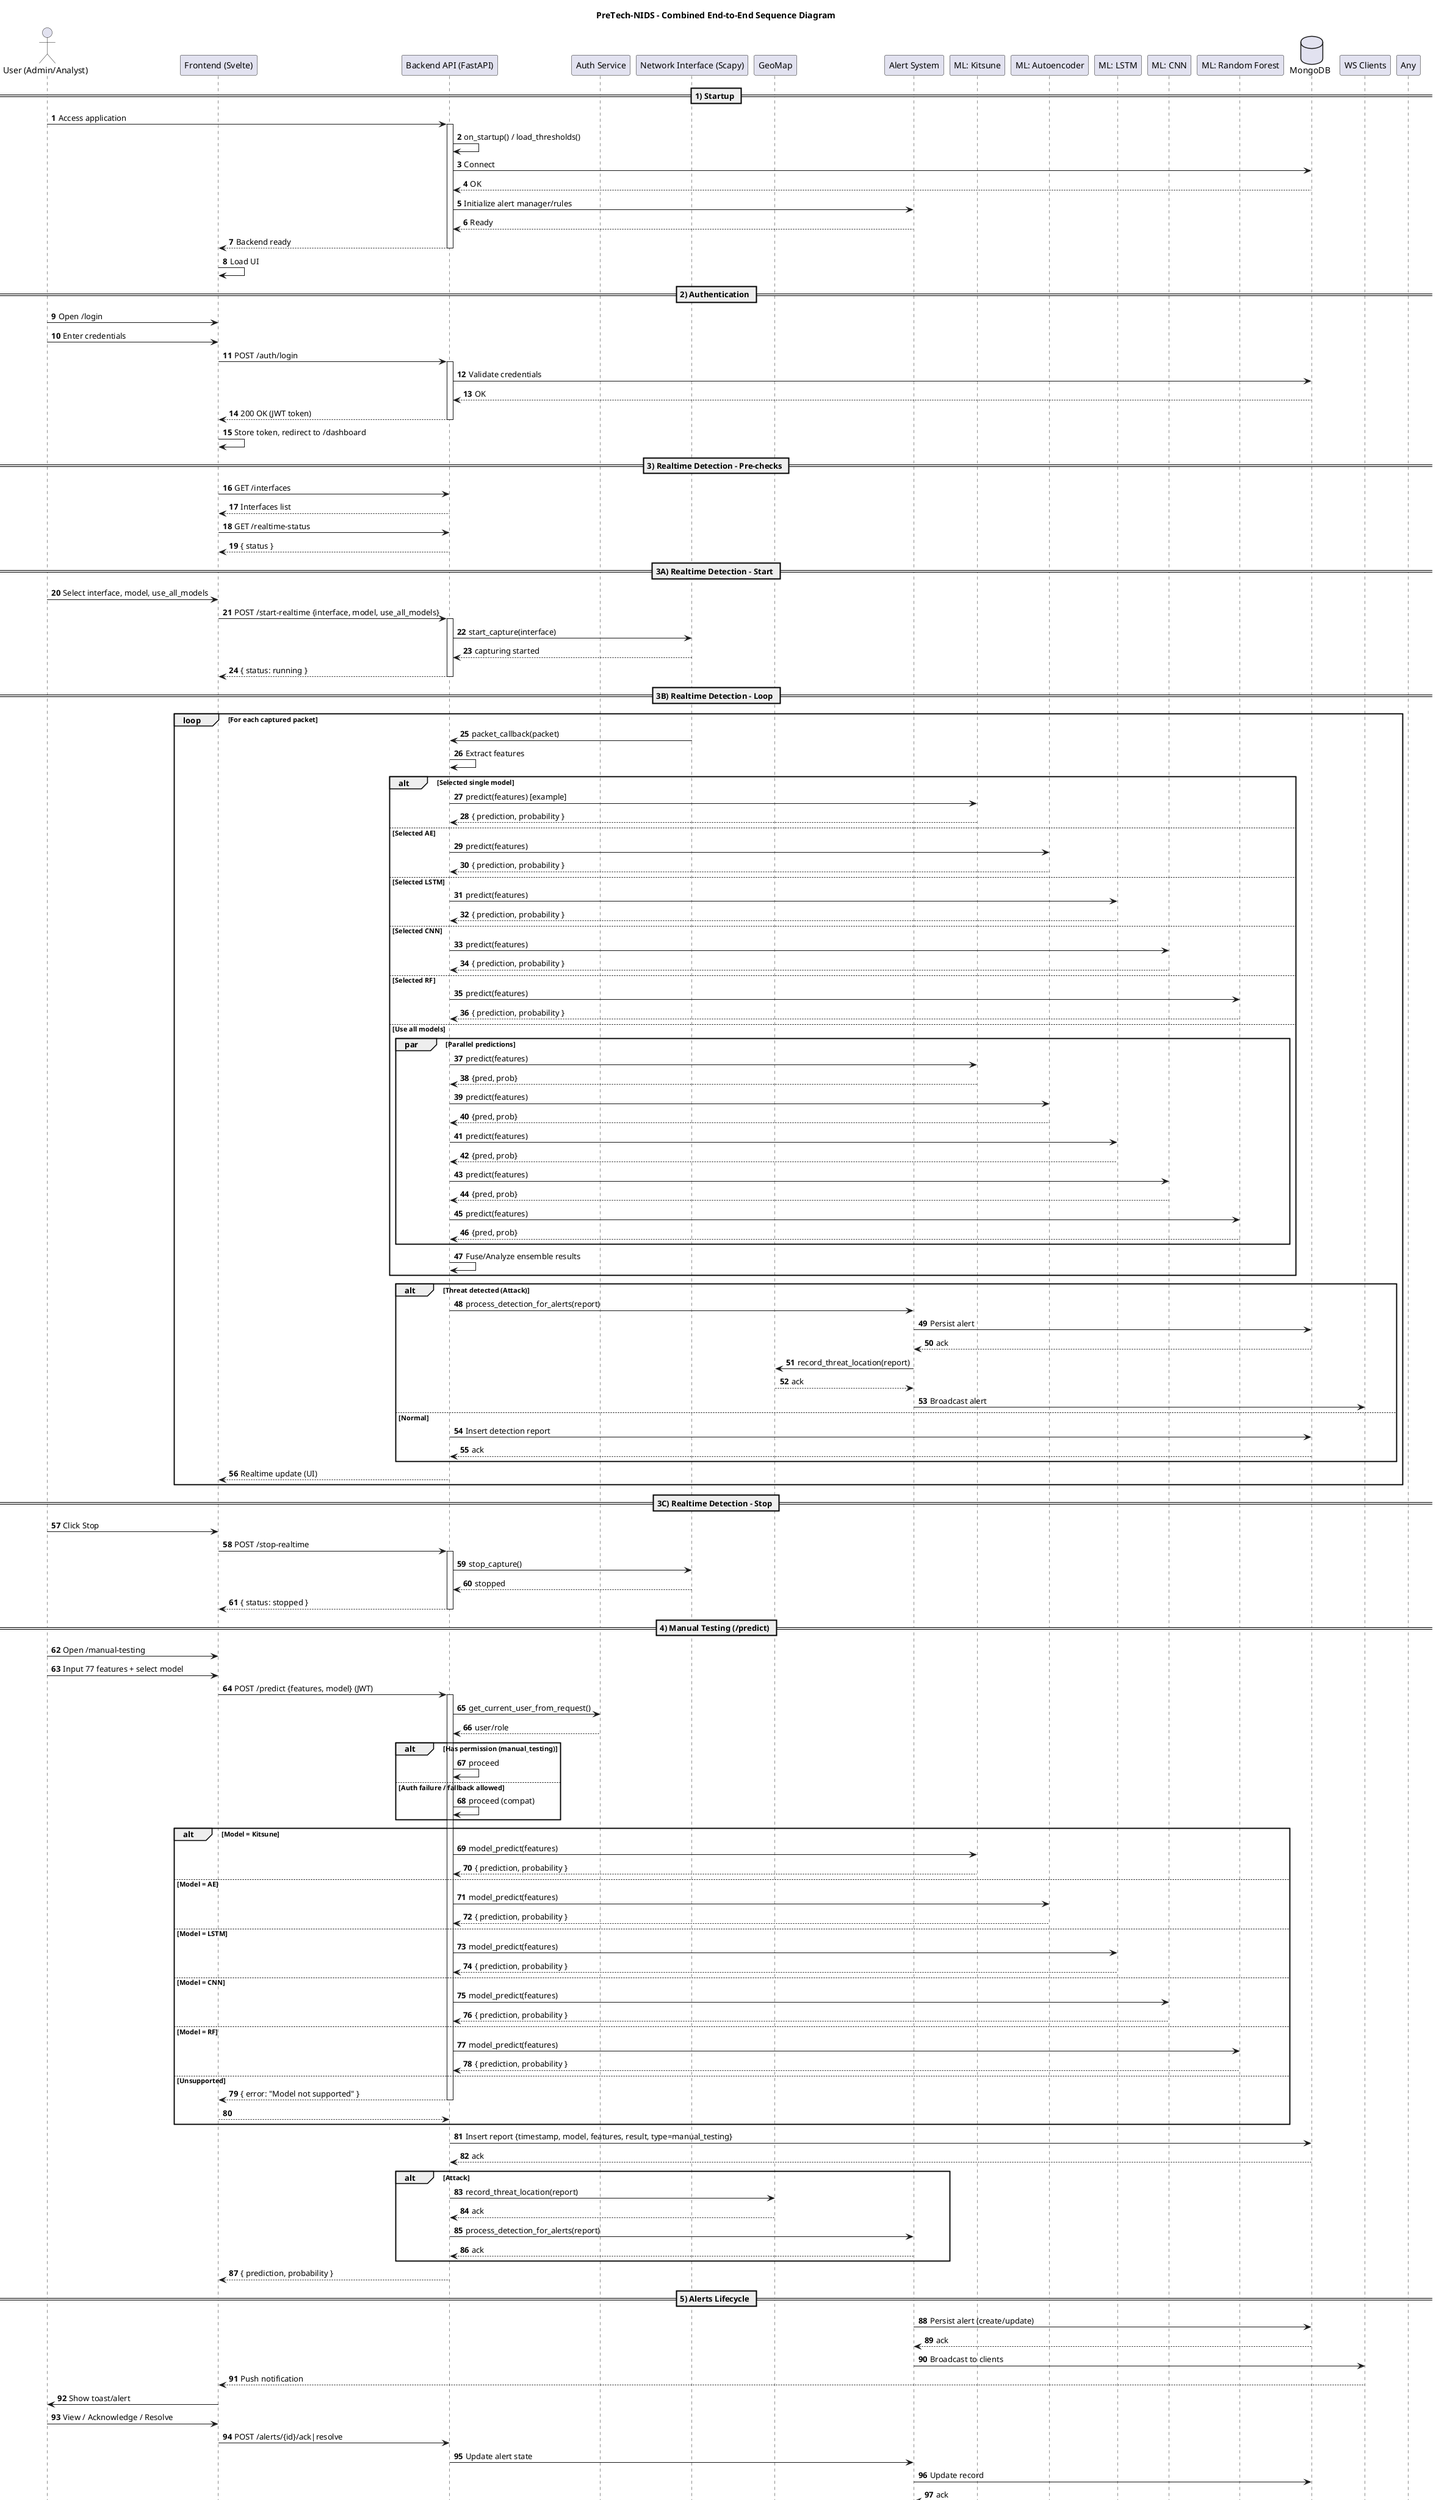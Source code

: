@startuml
title PreTech-NIDS - Combined End-to-End Sequence Diagram
autonumber

actor U as "User (Admin/Analyst)"
participant FE as "Frontend (Svelte)"
participant BE as "Backend API (FastAPI)"
participant AUTH as "Auth Service"
participant NET as "Network Interface (Scapy)"
participant GM as "GeoMap"
participant AS as "Alert System"
participant KITSUNE as "ML: Kitsune"
participant AE as "ML: Autoencoder"
participant LSTM as "ML: LSTM"
participant CNN as "ML: CNN"
participant RF as "ML: Random Forest"
database DB as "MongoDB"
participant WS as "WS Clients"

== 1) Startup ==
U -> BE : Access application
activate BE
BE -> BE : on_startup() / load_thresholds()
BE -> DB : Connect
DB --> BE : OK
BE -> AS : Initialize alert manager/rules
AS --> BE : Ready
BE --> FE : Backend ready
deactivate BE
FE -> FE : Load UI

== 2) Authentication ==
U -> FE : Open /login
U -> FE : Enter credentials
FE -> BE : POST /auth/login
activate BE
BE -> DB : Validate credentials
DB --> BE : OK
BE --> FE : 200 OK (JWT token)
deactivate BE
FE -> FE : Store token, redirect to /dashboard

== 3) Realtime Detection - Pre-checks ==
FE -> BE : GET /interfaces
BE --> FE : Interfaces list
FE -> BE : GET /realtime-status
BE --> FE : { status }

== 3A) Realtime Detection - Start ==
U -> FE : Select interface, model, use_all_models
FE -> BE : POST /start-realtime {interface, model, use_all_models}
activate BE
BE -> NET : start_capture(interface)
NET --> BE : capturing started
BE --> FE : { status: running }
deactivate BE

== 3B) Realtime Detection - Loop ==
loop For each captured packet
  NET -> BE : packet_callback(packet)
  BE -> BE : Extract features

  alt Selected single model
    BE -> KITSUNE : predict(features) [example]
    KITSUNE --> BE : { prediction, probability }
  else Selected AE
    BE -> AE : predict(features)
    AE --> BE : { prediction, probability }
  else Selected LSTM
    BE -> LSTM : predict(features)
    LSTM --> BE : { prediction, probability }
  else Selected CNN
    BE -> CNN : predict(features)
    CNN --> BE : { prediction, probability }
  else Selected RF
    BE -> RF : predict(features)
    RF --> BE : { prediction, probability }
  else Use all models
    par Parallel predictions
      BE -> KITSUNE : predict(features)
      KITSUNE --> BE : {pred, prob}
      BE -> AE : predict(features)
      AE --> BE : {pred, prob}
      BE -> LSTM : predict(features)
      LSTM --> BE : {pred, prob}
      BE -> CNN : predict(features)
      CNN --> BE : {pred, prob}
      BE -> RF : predict(features)
      RF --> BE : {pred, prob}
    end
    BE -> BE : Fuse/Analyze ensemble results
  end

  alt Threat detected (Attack)
    BE -> AS : process_detection_for_alerts(report)
    AS -> DB : Persist alert
    DB --> AS : ack
    AS -> GM : record_threat_location(report)
    GM --> AS : ack
    AS -> WS : Broadcast alert
  else Normal
    BE -> DB : Insert detection report
    DB --> BE : ack
  end

  BE --> FE : Realtime update (UI)
end

== 3C) Realtime Detection - Stop ==
U -> FE : Click Stop
FE -> BE : POST /stop-realtime
activate BE
BE -> NET : stop_capture()
NET --> BE : stopped
BE --> FE : { status: stopped }
deactivate BE

== 4) Manual Testing (/predict) ==
U -> FE : Open /manual-testing
U -> FE : Input 77 features + select model
FE -> BE : POST /predict {features, model} (JWT)
activate BE
BE -> AUTH : get_current_user_from_request()
AUTH --> BE : user/role
alt Has permission (manual_testing)
  BE -> BE : proceed
else Auth failure / fallback allowed
  BE -> BE : proceed (compat)
end

alt Model = Kitsune
  BE -> KITSUNE : model_predict(features)
  KITSUNE --> BE : { prediction, probability }
else Model = AE
  BE -> AE : model_predict(features)
  AE --> BE : { prediction, probability }
else Model = LSTM
  BE -> LSTM : model_predict(features)
  LSTM --> BE : { prediction, probability }
else Model = CNN
  BE -> CNN : model_predict(features)
  CNN --> BE : { prediction, probability }
else Model = RF
  BE -> RF : model_predict(features)
  RF --> BE : { prediction, probability }
else Unsupported
  BE --> FE : { error: "Model not supported" }
  deactivate BE
  return
end

BE -> DB : Insert report {timestamp, model, features, result, type=manual_testing}
DB --> BE : ack

alt Attack
  BE -> GM : record_threat_location(report)
  GM --> BE : ack
  BE -> AS : process_detection_for_alerts(report)
  AS --> BE : ack
end

BE --> FE : { prediction, probability }
deactivate BE

== 5) Alerts Lifecycle ==
AS -> DB : Persist alert (create/update)
DB --> AS : ack
AS -> WS : Broadcast to clients
WS --> FE : Push notification
FE -> U : Show toast/alert
U -> FE : View / Acknowledge / Resolve
FE -> BE : POST /alerts/{id}/ack|resolve
BE -> AS : Update alert state
AS -> DB : Update record
DB --> AS : ack
AS --> BE : OK
BE --> FE : OK

== 6) Reports ==
U -> FE : Request report
FE -> BE : GET /reports?filters
BE -> DB : Aggregate detections + alerts
DB --> BE : data
BE --> FE : report payload
FE -> U : Render charts/tables

== 7) User Management ==
U -> FE : Open user management
FE -> BE : List/Create/Update/Delete users
BE -> DB : Query/Modify users
DB --> BE : OK
BE --> FE : Results
FE -> U : Show feedback

== 8) Error / Alternative Flows ==
group Realtime start failure
  FE -> BE : POST /start-realtime
  BE --> FE : { error, available_interfaces }
end

group Prediction error / Unsupported model
  FE -> BE : POST /predict
  BE --> FE : { error: "..." }
end

group Permission denied
  FE -> BE : Protected endpoints
  BE --> FE : 403 (if compatibility disabled)
end

group DB / WS failures
  Any -> DB : write/read
  DB --> Any : error
  Any --> FE : degrade gracefully
end

@enduml